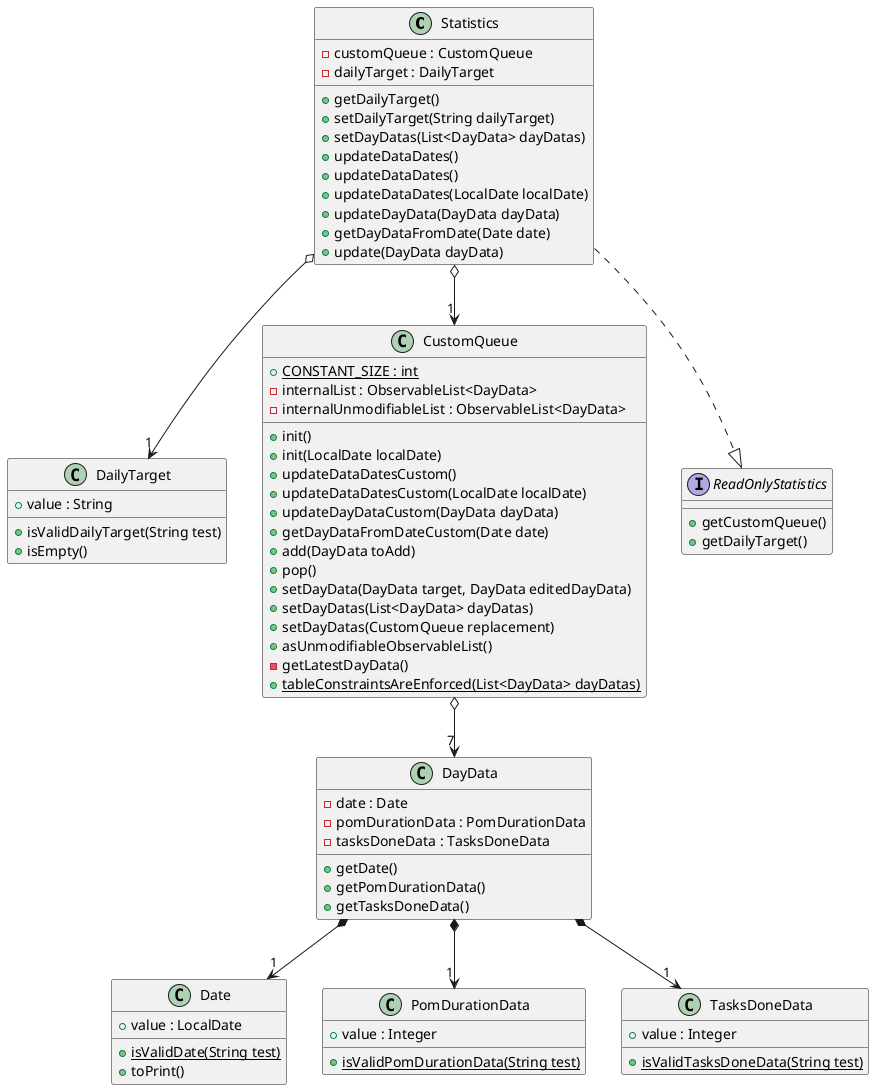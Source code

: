 @startuml


Class Statistics {
- customQueue : CustomQueue
- dailyTarget : DailyTarget
+ getDailyTarget()
+ setDailyTarget(String dailyTarget)
+ setDayDatas(List<DayData> dayDatas)
+ updateDataDates()
+ updateDataDates()
+ updateDataDates(LocalDate localDate)
+ updateDayData(DayData dayData)
+ getDayDataFromDate(Date date)
+ update(DayData dayData)
}
class DailyTarget {
+ value : String
+ isValidDailyTarget(String test)
+ isEmpty()
}
Class CustomQueue {
+ {static} CONSTANT_SIZE : int
- internalList : ObservableList<DayData>
- internalUnmodifiableList : ObservableList<DayData>
+ init()
+ init(LocalDate localDate)
+ updateDataDatesCustom()
+ updateDataDatesCustom(LocalDate localDate)
+ updateDayDataCustom(DayData dayData)
+ getDayDataFromDateCustom(Date date)
+ add(DayData toAdd)
+ pop()
+ setDayData(DayData target, DayData editedDayData)
+ setDayDatas(List<DayData> dayDatas)
+ setDayDatas(CustomQueue replacement)
+ asUnmodifiableObservableList()
- getLatestDayData()
+ {static} tableConstraintsAreEnforced(List<DayData> dayDatas)
}
Class DayData {
- date : Date
- pomDurationData : PomDurationData
- tasksDoneData : TasksDoneData
+ getDate()
+ getPomDurationData()
+ getTasksDoneData()
}
Class Date {
+ value : LocalDate
+ {static} isValidDate(String test)
+ toPrint()
}
Class PomDurationData {
+ value : Integer
+ {static} isValidPomDurationData(String test)
}
Class TasksDoneData {
+ value : Integer
+ {static} isValidTasksDoneData(String test)
}
Interface ReadOnlyStatistics {
+ getCustomQueue()
+ getDailyTarget()
}

Statistics ..|> ReadOnlyStatistics

Statistics o--> "1" CustomQueue
Statistics o--> "1" DailyTarget
CustomQueue o--> "7" DayData
DayData *--> "1" Date
DayData *--> "1" PomDurationData
DayData *--> "1" TasksDoneData

@enduml

